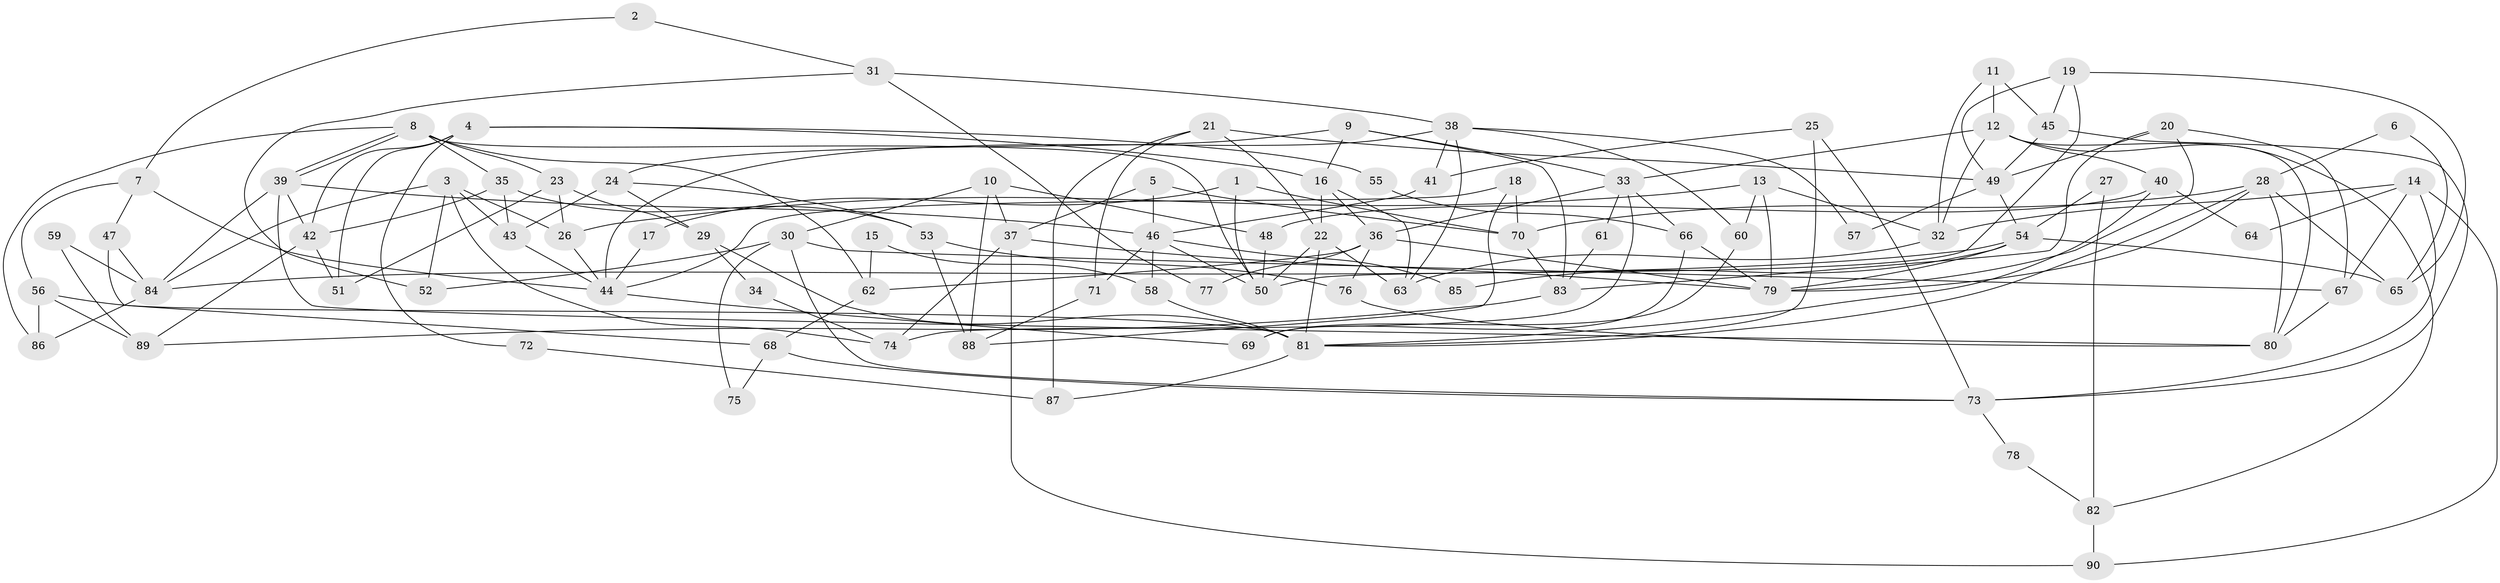 // coarse degree distribution, {3: 0.17543859649122806, 4: 0.19298245614035087, 9: 0.03508771929824561, 5: 0.15789473684210525, 11: 0.017543859649122806, 6: 0.12280701754385964, 7: 0.07017543859649122, 8: 0.10526315789473684, 2: 0.10526315789473684, 10: 0.017543859649122806}
// Generated by graph-tools (version 1.1) at 2025/24/03/03/25 07:24:02]
// undirected, 90 vertices, 180 edges
graph export_dot {
graph [start="1"]
  node [color=gray90,style=filled];
  1;
  2;
  3;
  4;
  5;
  6;
  7;
  8;
  9;
  10;
  11;
  12;
  13;
  14;
  15;
  16;
  17;
  18;
  19;
  20;
  21;
  22;
  23;
  24;
  25;
  26;
  27;
  28;
  29;
  30;
  31;
  32;
  33;
  34;
  35;
  36;
  37;
  38;
  39;
  40;
  41;
  42;
  43;
  44;
  45;
  46;
  47;
  48;
  49;
  50;
  51;
  52;
  53;
  54;
  55;
  56;
  57;
  58;
  59;
  60;
  61;
  62;
  63;
  64;
  65;
  66;
  67;
  68;
  69;
  70;
  71;
  72;
  73;
  74;
  75;
  76;
  77;
  78;
  79;
  80;
  81;
  82;
  83;
  84;
  85;
  86;
  87;
  88;
  89;
  90;
  1 -- 50;
  1 -- 70;
  1 -- 17;
  2 -- 31;
  2 -- 7;
  3 -- 84;
  3 -- 74;
  3 -- 26;
  3 -- 43;
  3 -- 52;
  4 -- 42;
  4 -- 16;
  4 -- 51;
  4 -- 55;
  4 -- 72;
  5 -- 46;
  5 -- 37;
  5 -- 70;
  6 -- 28;
  6 -- 65;
  7 -- 56;
  7 -- 44;
  7 -- 47;
  8 -- 39;
  8 -- 39;
  8 -- 23;
  8 -- 35;
  8 -- 50;
  8 -- 62;
  8 -- 86;
  9 -- 24;
  9 -- 33;
  9 -- 16;
  9 -- 83;
  10 -- 48;
  10 -- 88;
  10 -- 30;
  10 -- 37;
  11 -- 32;
  11 -- 45;
  11 -- 12;
  12 -- 80;
  12 -- 32;
  12 -- 33;
  12 -- 40;
  12 -- 82;
  13 -- 79;
  13 -- 26;
  13 -- 32;
  13 -- 60;
  14 -- 32;
  14 -- 73;
  14 -- 64;
  14 -- 67;
  14 -- 90;
  15 -- 62;
  15 -- 58;
  16 -- 63;
  16 -- 22;
  16 -- 36;
  17 -- 44;
  18 -- 88;
  18 -- 70;
  18 -- 44;
  19 -- 65;
  19 -- 50;
  19 -- 45;
  19 -- 49;
  20 -- 83;
  20 -- 79;
  20 -- 49;
  20 -- 67;
  21 -- 22;
  21 -- 49;
  21 -- 71;
  21 -- 87;
  22 -- 50;
  22 -- 63;
  22 -- 81;
  23 -- 26;
  23 -- 51;
  23 -- 29;
  24 -- 29;
  24 -- 43;
  24 -- 53;
  25 -- 81;
  25 -- 73;
  25 -- 41;
  26 -- 44;
  27 -- 54;
  27 -- 82;
  28 -- 79;
  28 -- 70;
  28 -- 65;
  28 -- 80;
  28 -- 81;
  29 -- 81;
  29 -- 34;
  30 -- 67;
  30 -- 52;
  30 -- 73;
  30 -- 75;
  31 -- 38;
  31 -- 52;
  31 -- 77;
  32 -- 63;
  33 -- 36;
  33 -- 61;
  33 -- 66;
  33 -- 74;
  34 -- 74;
  35 -- 43;
  35 -- 42;
  35 -- 53;
  36 -- 76;
  36 -- 62;
  36 -- 77;
  36 -- 79;
  37 -- 79;
  37 -- 74;
  37 -- 90;
  38 -- 63;
  38 -- 44;
  38 -- 41;
  38 -- 57;
  38 -- 60;
  39 -- 80;
  39 -- 42;
  39 -- 46;
  39 -- 84;
  40 -- 81;
  40 -- 48;
  40 -- 64;
  41 -- 46;
  42 -- 51;
  42 -- 89;
  43 -- 44;
  44 -- 69;
  45 -- 49;
  45 -- 73;
  46 -- 50;
  46 -- 58;
  46 -- 71;
  46 -- 85;
  47 -- 68;
  47 -- 84;
  48 -- 50;
  49 -- 54;
  49 -- 57;
  53 -- 76;
  53 -- 88;
  54 -- 84;
  54 -- 65;
  54 -- 79;
  54 -- 85;
  55 -- 66;
  56 -- 86;
  56 -- 81;
  56 -- 89;
  58 -- 81;
  59 -- 84;
  59 -- 89;
  60 -- 69;
  61 -- 83;
  62 -- 68;
  66 -- 79;
  66 -- 69;
  67 -- 80;
  68 -- 73;
  68 -- 75;
  70 -- 83;
  71 -- 88;
  72 -- 87;
  73 -- 78;
  76 -- 80;
  78 -- 82;
  81 -- 87;
  82 -- 90;
  83 -- 89;
  84 -- 86;
}
